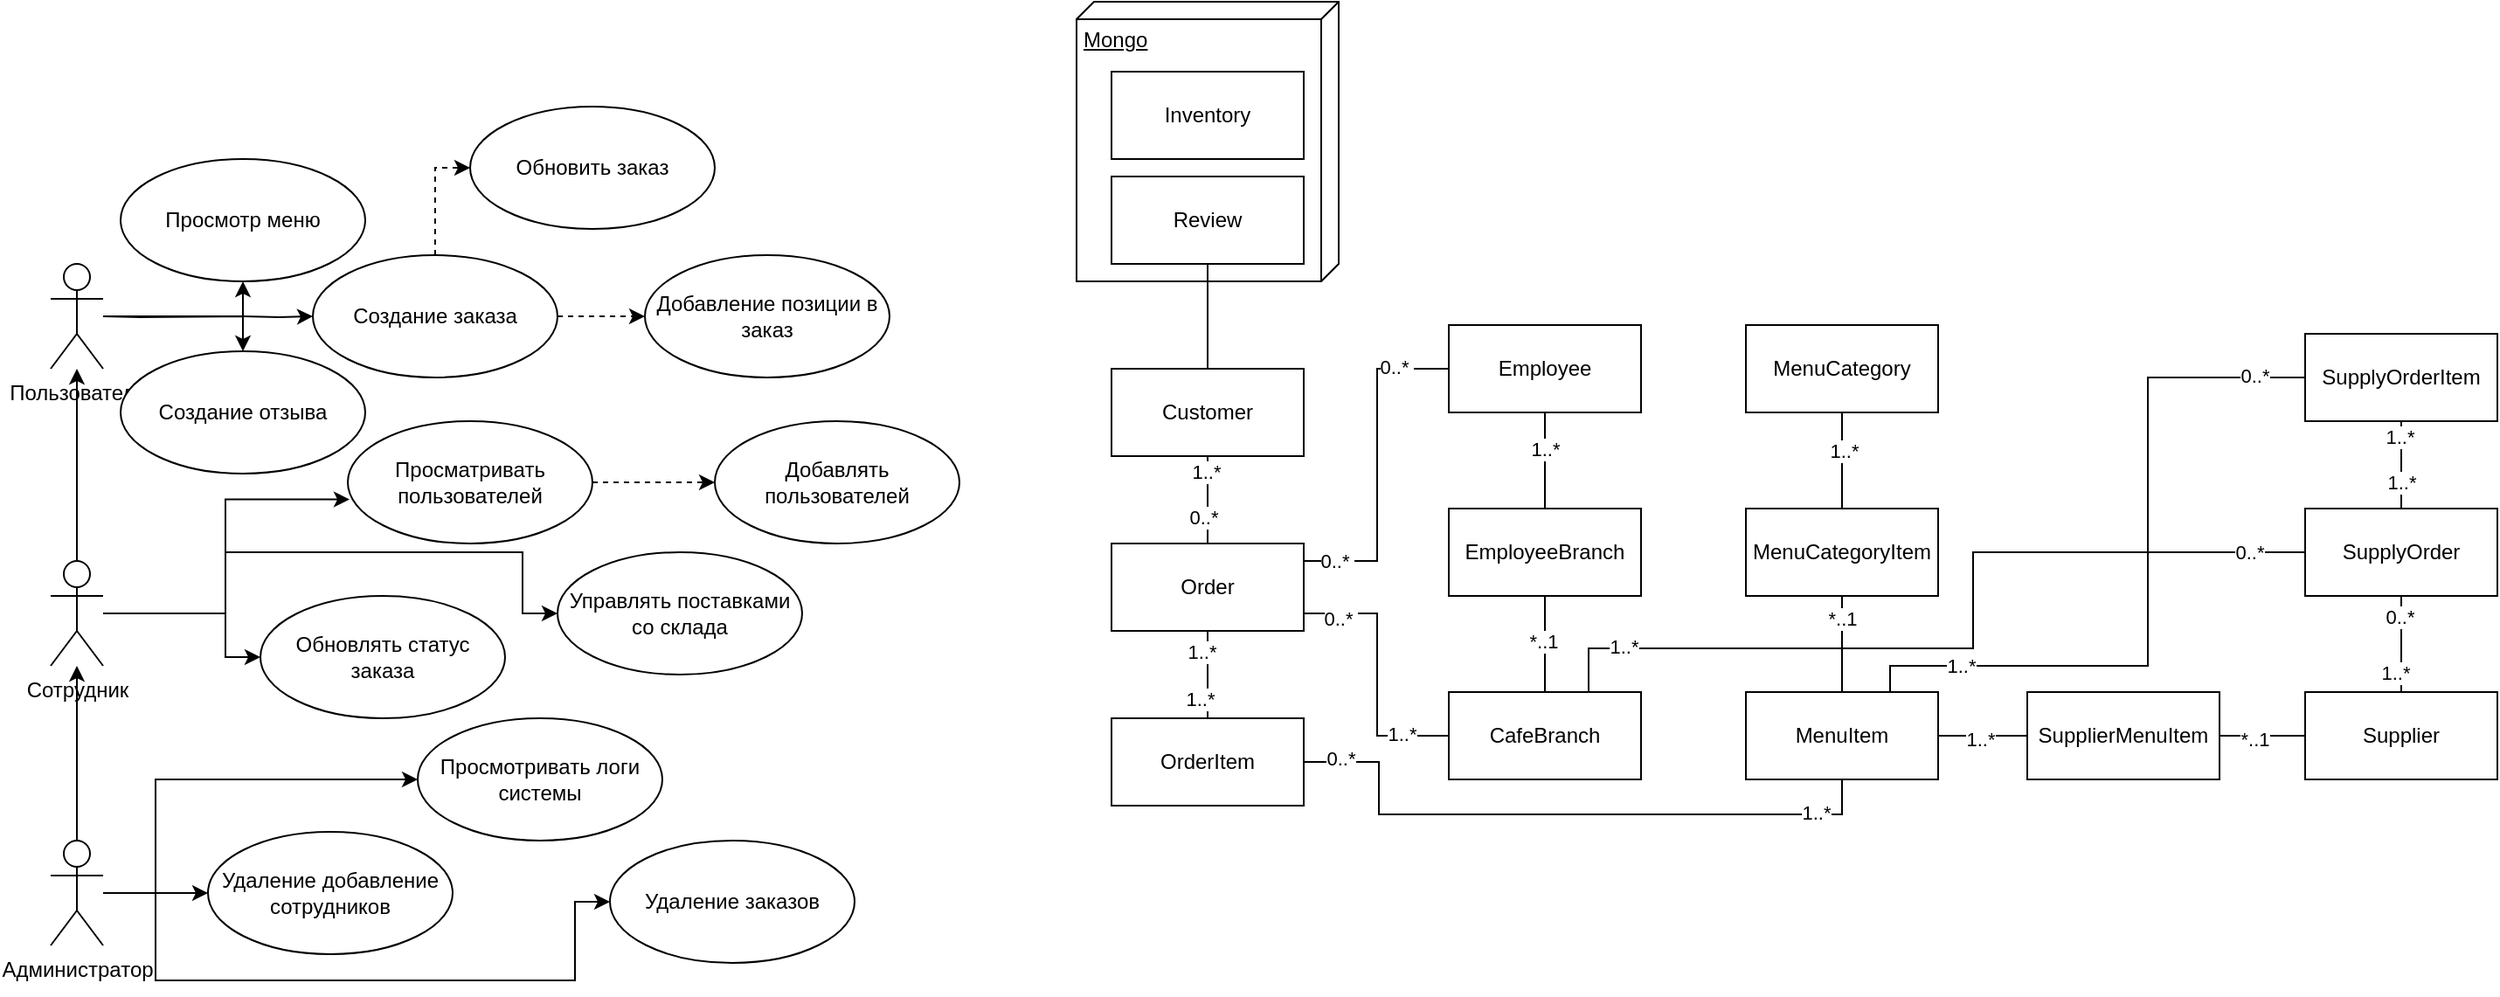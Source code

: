 <mxfile version="28.2.8">
  <diagram name="Страница — 1" id="djsEhYxpMjxXDox6MG1q">
    <mxGraphModel grid="1" page="1" gridSize="10" guides="1" tooltips="1" connect="1" arrows="1" fold="1" pageScale="1" pageWidth="827" pageHeight="1169" math="0" shadow="0">
      <root>
        <mxCell id="0" />
        <mxCell id="1" parent="0" />
        <mxCell id="xkZ7wyemFcCepxY38_9f-55" value="Mongo" style="verticalAlign=top;align=left;spacingTop=8;spacingLeft=2;spacingRight=12;shape=cube;size=10;direction=south;fontStyle=4;html=1;whiteSpace=wrap;" vertex="1" parent="1">
          <mxGeometry x="697" width="150" height="160" as="geometry" />
        </mxCell>
        <mxCell id="xkZ7wyemFcCepxY38_9f-11" style="edgeStyle=orthogonalEdgeStyle;rounded=0;orthogonalLoop=1;jettySize=auto;html=1;entryX=0.5;entryY=1;entryDx=0;entryDy=0;" edge="1" parent="1" source="8It-VFnCqRDUHbPrPyhh-1" target="8It-VFnCqRDUHbPrPyhh-7">
          <mxGeometry relative="1" as="geometry" />
        </mxCell>
        <mxCell id="8It-VFnCqRDUHbPrPyhh-1" value="Пользователь" style="shape=umlActor;verticalLabelPosition=bottom;verticalAlign=top;html=1;" vertex="1" parent="1">
          <mxGeometry x="110" y="150" width="30" height="60" as="geometry" />
        </mxCell>
        <mxCell id="8It-VFnCqRDUHbPrPyhh-6" value="" style="edgeStyle=orthogonalEdgeStyle;rounded=0;orthogonalLoop=1;jettySize=auto;html=1;" edge="1" parent="1" source="8It-VFnCqRDUHbPrPyhh-2" target="8It-VFnCqRDUHbPrPyhh-1">
          <mxGeometry relative="1" as="geometry" />
        </mxCell>
        <mxCell id="xkZ7wyemFcCepxY38_9f-7" style="edgeStyle=orthogonalEdgeStyle;rounded=0;orthogonalLoop=1;jettySize=auto;html=1;entryX=0;entryY=0.5;entryDx=0;entryDy=0;" edge="1" parent="1" source="8It-VFnCqRDUHbPrPyhh-2" target="xkZ7wyemFcCepxY38_9f-3">
          <mxGeometry relative="1" as="geometry">
            <Array as="points">
              <mxPoint x="210" y="350" />
              <mxPoint x="210" y="375" />
            </Array>
          </mxGeometry>
        </mxCell>
        <mxCell id="xkZ7wyemFcCepxY38_9f-8" style="edgeStyle=orthogonalEdgeStyle;rounded=0;orthogonalLoop=1;jettySize=auto;html=1;entryX=0.007;entryY=0.64;entryDx=0;entryDy=0;entryPerimeter=0;" edge="1" parent="1" source="8It-VFnCqRDUHbPrPyhh-2" target="xkZ7wyemFcCepxY38_9f-1">
          <mxGeometry relative="1" as="geometry" />
        </mxCell>
        <mxCell id="xkZ7wyemFcCepxY38_9f-10" style="edgeStyle=orthogonalEdgeStyle;rounded=0;orthogonalLoop=1;jettySize=auto;html=1;entryX=0;entryY=0.5;entryDx=0;entryDy=0;" edge="1" parent="1" source="8It-VFnCqRDUHbPrPyhh-2" target="xkZ7wyemFcCepxY38_9f-2">
          <mxGeometry relative="1" as="geometry">
            <Array as="points">
              <mxPoint x="210" y="350" />
              <mxPoint x="210" y="315" />
              <mxPoint x="380" y="315" />
              <mxPoint x="380" y="350" />
            </Array>
          </mxGeometry>
        </mxCell>
        <mxCell id="8It-VFnCqRDUHbPrPyhh-2" value="Сотрудник" style="shape=umlActor;verticalLabelPosition=bottom;verticalAlign=top;html=1;" vertex="1" parent="1">
          <mxGeometry x="110" y="320" width="30" height="60" as="geometry" />
        </mxCell>
        <mxCell id="8It-VFnCqRDUHbPrPyhh-5" value="" style="edgeStyle=orthogonalEdgeStyle;rounded=0;orthogonalLoop=1;jettySize=auto;html=1;" edge="1" parent="1" source="8It-VFnCqRDUHbPrPyhh-3" target="8It-VFnCqRDUHbPrPyhh-2">
          <mxGeometry relative="1" as="geometry" />
        </mxCell>
        <mxCell id="xkZ7wyemFcCepxY38_9f-15" value="" style="edgeStyle=orthogonalEdgeStyle;rounded=0;orthogonalLoop=1;jettySize=auto;html=1;" edge="1" parent="1" source="8It-VFnCqRDUHbPrPyhh-3" target="xkZ7wyemFcCepxY38_9f-12">
          <mxGeometry relative="1" as="geometry" />
        </mxCell>
        <mxCell id="xkZ7wyemFcCepxY38_9f-16" style="edgeStyle=orthogonalEdgeStyle;rounded=0;orthogonalLoop=1;jettySize=auto;html=1;entryX=0;entryY=0.5;entryDx=0;entryDy=0;" edge="1" parent="1" source="8It-VFnCqRDUHbPrPyhh-3" target="xkZ7wyemFcCepxY38_9f-14">
          <mxGeometry relative="1" as="geometry">
            <Array as="points">
              <mxPoint x="170" y="510" />
              <mxPoint x="170" y="445" />
            </Array>
          </mxGeometry>
        </mxCell>
        <mxCell id="xkZ7wyemFcCepxY38_9f-17" style="edgeStyle=orthogonalEdgeStyle;rounded=0;orthogonalLoop=1;jettySize=auto;html=1;entryX=0;entryY=0.5;entryDx=0;entryDy=0;" edge="1" parent="1" target="xkZ7wyemFcCepxY38_9f-13">
          <mxGeometry relative="1" as="geometry">
            <mxPoint x="170" y="510" as="sourcePoint" />
            <Array as="points">
              <mxPoint x="170" y="560" />
              <mxPoint x="410" y="560" />
              <mxPoint x="410" y="515" />
            </Array>
          </mxGeometry>
        </mxCell>
        <mxCell id="8It-VFnCqRDUHbPrPyhh-3" value="Администратор" style="shape=umlActor;verticalLabelPosition=bottom;verticalAlign=top;html=1;" vertex="1" parent="1">
          <mxGeometry x="110" y="480" width="30" height="60" as="geometry" />
        </mxCell>
        <mxCell id="8It-VFnCqRDUHbPrPyhh-7" value="Просмотр меню" style="ellipse;whiteSpace=wrap;html=1;" vertex="1" parent="1">
          <mxGeometry x="150" y="90" width="140" height="70" as="geometry" />
        </mxCell>
        <mxCell id="8It-VFnCqRDUHbPrPyhh-14" value="" style="edgeStyle=orthogonalEdgeStyle;rounded=0;orthogonalLoop=1;jettySize=auto;html=1;dashed=1;" edge="1" parent="1" source="8It-VFnCqRDUHbPrPyhh-8" target="8It-VFnCqRDUHbPrPyhh-13">
          <mxGeometry relative="1" as="geometry" />
        </mxCell>
        <mxCell id="xkZ7wyemFcCepxY38_9f-81" style="edgeStyle=orthogonalEdgeStyle;rounded=0;orthogonalLoop=1;jettySize=auto;html=1;entryX=0;entryY=0.5;entryDx=0;entryDy=0;dashed=1;" edge="1" parent="1" source="8It-VFnCqRDUHbPrPyhh-8" target="xkZ7wyemFcCepxY38_9f-80">
          <mxGeometry relative="1" as="geometry" />
        </mxCell>
        <mxCell id="8It-VFnCqRDUHbPrPyhh-8" value="Создание заказа" style="ellipse;whiteSpace=wrap;html=1;" vertex="1" parent="1">
          <mxGeometry x="260" y="145" width="140" height="70" as="geometry" />
        </mxCell>
        <mxCell id="8It-VFnCqRDUHbPrPyhh-12" value="" style="edgeStyle=orthogonalEdgeStyle;rounded=0;orthogonalLoop=1;jettySize=auto;html=1;entryX=0;entryY=0.5;entryDx=0;entryDy=0;" edge="1" parent="1" target="8It-VFnCqRDUHbPrPyhh-8">
          <mxGeometry relative="1" as="geometry">
            <mxPoint x="220" y="180" as="sourcePoint" />
            <mxPoint x="230" y="120" as="targetPoint" />
          </mxGeometry>
        </mxCell>
        <mxCell id="8It-VFnCqRDUHbPrPyhh-13" value="Добавление позиции в заказ" style="ellipse;whiteSpace=wrap;html=1;" vertex="1" parent="1">
          <mxGeometry x="450" y="145" width="140" height="70" as="geometry" />
        </mxCell>
        <mxCell id="8It-VFnCqRDUHbPrPyhh-15" value="Создание отзыва" style="ellipse;whiteSpace=wrap;html=1;" vertex="1" parent="1">
          <mxGeometry x="150" y="200" width="140" height="70" as="geometry" />
        </mxCell>
        <mxCell id="8It-VFnCqRDUHbPrPyhh-16" value="" style="edgeStyle=orthogonalEdgeStyle;rounded=0;orthogonalLoop=1;jettySize=auto;html=1;entryX=0.5;entryY=0;entryDx=0;entryDy=0;" edge="1" parent="1" target="8It-VFnCqRDUHbPrPyhh-15">
          <mxGeometry relative="1" as="geometry">
            <mxPoint x="140" y="180" as="sourcePoint" />
            <mxPoint x="270" y="120" as="targetPoint" />
          </mxGeometry>
        </mxCell>
        <mxCell id="xkZ7wyemFcCepxY38_9f-6" value="" style="edgeStyle=orthogonalEdgeStyle;rounded=0;orthogonalLoop=1;jettySize=auto;html=1;dashed=1;" edge="1" parent="1" source="xkZ7wyemFcCepxY38_9f-1" target="xkZ7wyemFcCepxY38_9f-5">
          <mxGeometry relative="1" as="geometry" />
        </mxCell>
        <mxCell id="xkZ7wyemFcCepxY38_9f-1" value="Просматривать пользователей" style="ellipse;whiteSpace=wrap;html=1;" vertex="1" parent="1">
          <mxGeometry x="280" y="240" width="140" height="70" as="geometry" />
        </mxCell>
        <mxCell id="xkZ7wyemFcCepxY38_9f-2" value="Управлять поставками со склада" style="ellipse;whiteSpace=wrap;html=1;" vertex="1" parent="1">
          <mxGeometry x="400" y="315" width="140" height="70" as="geometry" />
        </mxCell>
        <mxCell id="xkZ7wyemFcCepxY38_9f-3" value="Обновлять статус заказа" style="ellipse;whiteSpace=wrap;html=1;" vertex="1" parent="1">
          <mxGeometry x="230" y="340" width="140" height="70" as="geometry" />
        </mxCell>
        <mxCell id="xkZ7wyemFcCepxY38_9f-5" value="Добавлять пользователей" style="ellipse;whiteSpace=wrap;html=1;" vertex="1" parent="1">
          <mxGeometry x="490" y="240" width="140" height="70" as="geometry" />
        </mxCell>
        <mxCell id="xkZ7wyemFcCepxY38_9f-12" value="Удаление добавление сотрудников" style="ellipse;whiteSpace=wrap;html=1;" vertex="1" parent="1">
          <mxGeometry x="200" y="475" width="140" height="70" as="geometry" />
        </mxCell>
        <mxCell id="xkZ7wyemFcCepxY38_9f-13" value="Удаление заказов" style="ellipse;whiteSpace=wrap;html=1;" vertex="1" parent="1">
          <mxGeometry x="430" y="480" width="140" height="70" as="geometry" />
        </mxCell>
        <mxCell id="xkZ7wyemFcCepxY38_9f-14" value="Просмотривать логи системы" style="ellipse;whiteSpace=wrap;html=1;" vertex="1" parent="1">
          <mxGeometry x="320" y="410" width="140" height="70" as="geometry" />
        </mxCell>
        <mxCell id="xkZ7wyemFcCepxY38_9f-54" style="edgeStyle=orthogonalEdgeStyle;rounded=0;orthogonalLoop=1;jettySize=auto;html=1;entryX=0.5;entryY=1;entryDx=0;entryDy=0;endArrow=none;endFill=0;" edge="1" parent="1" source="xkZ7wyemFcCepxY38_9f-18" target="xkZ7wyemFcCepxY38_9f-32">
          <mxGeometry relative="1" as="geometry" />
        </mxCell>
        <mxCell id="xkZ7wyemFcCepxY38_9f-18" value="Customer" style="html=1;whiteSpace=wrap;" vertex="1" parent="1">
          <mxGeometry x="717" y="210" width="110" height="50" as="geometry" />
        </mxCell>
        <mxCell id="xkZ7wyemFcCepxY38_9f-46" style="edgeStyle=orthogonalEdgeStyle;rounded=0;orthogonalLoop=1;jettySize=auto;html=1;entryX=1;entryY=0.5;entryDx=0;entryDy=0;endArrow=none;endFill=0;" edge="1" parent="1" source="xkZ7wyemFcCepxY38_9f-19" target="xkZ7wyemFcCepxY38_9f-29">
          <mxGeometry relative="1" as="geometry">
            <Array as="points">
              <mxPoint x="869" y="210" />
              <mxPoint x="869" y="320" />
              <mxPoint x="827" y="320" />
            </Array>
          </mxGeometry>
        </mxCell>
        <mxCell id="xkZ7wyemFcCepxY38_9f-63" value="0..*&amp;nbsp;" style="edgeLabel;html=1;align=center;verticalAlign=middle;resizable=0;points=[];" connectable="0" vertex="1" parent="xkZ7wyemFcCepxY38_9f-46">
          <mxGeometry x="0.68" relative="1" as="geometry">
            <mxPoint as="offset" />
          </mxGeometry>
        </mxCell>
        <mxCell id="xkZ7wyemFcCepxY38_9f-65" value="0..*&amp;nbsp;" style="edgeLabel;html=1;align=center;verticalAlign=middle;resizable=0;points=[];" connectable="0" vertex="1" parent="xkZ7wyemFcCepxY38_9f-46">
          <mxGeometry x="-0.709" y="-1" relative="1" as="geometry">
            <mxPoint as="offset" />
          </mxGeometry>
        </mxCell>
        <mxCell id="xkZ7wyemFcCepxY38_9f-19" value="Employee" style="html=1;whiteSpace=wrap;" vertex="1" parent="1">
          <mxGeometry x="910" y="185" width="110" height="50" as="geometry" />
        </mxCell>
        <mxCell id="xkZ7wyemFcCepxY38_9f-47" style="edgeStyle=orthogonalEdgeStyle;rounded=0;orthogonalLoop=1;jettySize=auto;html=1;entryX=1;entryY=0.5;entryDx=0;entryDy=0;endArrow=none;endFill=0;" edge="1" parent="1" source="xkZ7wyemFcCepxY38_9f-20" target="xkZ7wyemFcCepxY38_9f-29">
          <mxGeometry relative="1" as="geometry">
            <Array as="points">
              <mxPoint x="869" y="420" />
              <mxPoint x="869" y="350" />
              <mxPoint x="827" y="350" />
            </Array>
          </mxGeometry>
        </mxCell>
        <mxCell id="xkZ7wyemFcCepxY38_9f-64" value="0..*&amp;nbsp;" style="edgeLabel;html=1;align=center;verticalAlign=middle;resizable=0;points=[];" connectable="0" vertex="1" parent="xkZ7wyemFcCepxY38_9f-47">
          <mxGeometry x="0.571" y="3" relative="1" as="geometry">
            <mxPoint as="offset" />
          </mxGeometry>
        </mxCell>
        <mxCell id="xkZ7wyemFcCepxY38_9f-67" value="1..*" style="edgeLabel;html=1;align=center;verticalAlign=middle;resizable=0;points=[];" connectable="0" vertex="1" parent="xkZ7wyemFcCepxY38_9f-47">
          <mxGeometry x="-0.672" y="-1" relative="1" as="geometry">
            <mxPoint as="offset" />
          </mxGeometry>
        </mxCell>
        <mxCell id="xkZ7wyemFcCepxY38_9f-51" style="edgeStyle=orthogonalEdgeStyle;rounded=0;orthogonalLoop=1;jettySize=auto;html=1;entryX=0;entryY=0.5;entryDx=0;entryDy=0;endArrow=none;endFill=0;" edge="1" parent="1" source="xkZ7wyemFcCepxY38_9f-20" target="xkZ7wyemFcCepxY38_9f-31">
          <mxGeometry relative="1" as="geometry">
            <Array as="points">
              <mxPoint x="990" y="370" />
              <mxPoint x="1210" y="370" />
              <mxPoint x="1210" y="315" />
            </Array>
          </mxGeometry>
        </mxCell>
        <mxCell id="xkZ7wyemFcCepxY38_9f-74" value="1..*" style="edgeLabel;html=1;align=center;verticalAlign=middle;resizable=0;points=[];" connectable="0" vertex="1" parent="xkZ7wyemFcCepxY38_9f-51">
          <mxGeometry x="-0.816" y="1" relative="1" as="geometry">
            <mxPoint as="offset" />
          </mxGeometry>
        </mxCell>
        <mxCell id="xkZ7wyemFcCepxY38_9f-75" value="0..*" style="edgeLabel;html=1;align=center;verticalAlign=middle;resizable=0;points=[];" connectable="0" vertex="1" parent="xkZ7wyemFcCepxY38_9f-51">
          <mxGeometry x="0.867" relative="1" as="geometry">
            <mxPoint as="offset" />
          </mxGeometry>
        </mxCell>
        <mxCell id="xkZ7wyemFcCepxY38_9f-20" value="CafeBranch" style="html=1;whiteSpace=wrap;" vertex="1" parent="1">
          <mxGeometry x="910" y="395" width="110" height="50" as="geometry" />
        </mxCell>
        <mxCell id="xkZ7wyemFcCepxY38_9f-21" value="MenuCategory" style="html=1;whiteSpace=wrap;" vertex="1" parent="1">
          <mxGeometry x="1080" y="185" width="110" height="50" as="geometry" />
        </mxCell>
        <mxCell id="xkZ7wyemFcCepxY38_9f-35" value="" style="edgeStyle=orthogonalEdgeStyle;rounded=0;orthogonalLoop=1;jettySize=auto;html=1;endArrow=none;endFill=0;" edge="1" parent="1" source="xkZ7wyemFcCepxY38_9f-22" target="xkZ7wyemFcCepxY38_9f-19">
          <mxGeometry relative="1" as="geometry" />
        </mxCell>
        <mxCell id="xkZ7wyemFcCepxY38_9f-56" value="1..*" style="edgeLabel;html=1;align=center;verticalAlign=middle;resizable=0;points=[];" connectable="0" vertex="1" parent="xkZ7wyemFcCepxY38_9f-35">
          <mxGeometry x="0.256" relative="1" as="geometry">
            <mxPoint as="offset" />
          </mxGeometry>
        </mxCell>
        <mxCell id="xkZ7wyemFcCepxY38_9f-36" value="" style="edgeStyle=orthogonalEdgeStyle;rounded=0;orthogonalLoop=1;jettySize=auto;html=1;endArrow=none;endFill=0;" edge="1" parent="1" source="xkZ7wyemFcCepxY38_9f-22" target="xkZ7wyemFcCepxY38_9f-20">
          <mxGeometry relative="1" as="geometry" />
        </mxCell>
        <mxCell id="xkZ7wyemFcCepxY38_9f-57" value="*..1" style="edgeLabel;html=1;align=center;verticalAlign=middle;resizable=0;points=[];" connectable="0" vertex="1" parent="xkZ7wyemFcCepxY38_9f-36">
          <mxGeometry x="-0.062" y="-1" relative="1" as="geometry">
            <mxPoint as="offset" />
          </mxGeometry>
        </mxCell>
        <mxCell id="xkZ7wyemFcCepxY38_9f-22" value="EmployeeBranch" style="html=1;whiteSpace=wrap;" vertex="1" parent="1">
          <mxGeometry x="910" y="290" width="110" height="50" as="geometry" />
        </mxCell>
        <mxCell id="xkZ7wyemFcCepxY38_9f-24" value="MenuItem" style="html=1;whiteSpace=wrap;" vertex="1" parent="1">
          <mxGeometry x="1080" y="395" width="110" height="50" as="geometry" />
        </mxCell>
        <mxCell id="xkZ7wyemFcCepxY38_9f-50" style="edgeStyle=orthogonalEdgeStyle;rounded=0;orthogonalLoop=1;jettySize=auto;html=1;entryX=0.5;entryY=1;entryDx=0;entryDy=0;endArrow=none;endFill=0;" edge="1" parent="1" source="xkZ7wyemFcCepxY38_9f-25" target="xkZ7wyemFcCepxY38_9f-31">
          <mxGeometry relative="1" as="geometry" />
        </mxCell>
        <mxCell id="xkZ7wyemFcCepxY38_9f-72" value="1..*&amp;nbsp;" style="edgeLabel;html=1;align=center;verticalAlign=middle;resizable=0;points=[];" connectable="0" vertex="1" parent="xkZ7wyemFcCepxY38_9f-50">
          <mxGeometry x="-0.59" y="2" relative="1" as="geometry">
            <mxPoint as="offset" />
          </mxGeometry>
        </mxCell>
        <mxCell id="xkZ7wyemFcCepxY38_9f-73" value="0..*" style="edgeLabel;html=1;align=center;verticalAlign=middle;resizable=0;points=[];" connectable="0" vertex="1" parent="xkZ7wyemFcCepxY38_9f-50">
          <mxGeometry x="0.564" y="1" relative="1" as="geometry">
            <mxPoint as="offset" />
          </mxGeometry>
        </mxCell>
        <mxCell id="xkZ7wyemFcCepxY38_9f-25" value="Supplier" style="html=1;whiteSpace=wrap;" vertex="1" parent="1">
          <mxGeometry x="1400" y="395" width="110" height="50" as="geometry" />
        </mxCell>
        <mxCell id="xkZ7wyemFcCepxY38_9f-37" value="" style="edgeStyle=orthogonalEdgeStyle;rounded=0;orthogonalLoop=1;jettySize=auto;html=1;endArrow=none;endFill=0;" edge="1" parent="1" source="xkZ7wyemFcCepxY38_9f-26" target="xkZ7wyemFcCepxY38_9f-21">
          <mxGeometry relative="1" as="geometry" />
        </mxCell>
        <mxCell id="xkZ7wyemFcCepxY38_9f-58" value="1..*" style="edgeLabel;html=1;align=center;verticalAlign=middle;resizable=0;points=[];" connectable="0" vertex="1" parent="xkZ7wyemFcCepxY38_9f-37">
          <mxGeometry x="0.206" y="-1" relative="1" as="geometry">
            <mxPoint as="offset" />
          </mxGeometry>
        </mxCell>
        <mxCell id="xkZ7wyemFcCepxY38_9f-38" value="" style="edgeStyle=orthogonalEdgeStyle;rounded=0;orthogonalLoop=1;jettySize=auto;html=1;endArrow=none;endFill=0;" edge="1" parent="1" source="xkZ7wyemFcCepxY38_9f-26" target="xkZ7wyemFcCepxY38_9f-24">
          <mxGeometry relative="1" as="geometry" />
        </mxCell>
        <mxCell id="xkZ7wyemFcCepxY38_9f-59" value="*..1" style="edgeLabel;html=1;align=center;verticalAlign=middle;resizable=0;points=[];" connectable="0" vertex="1" parent="xkZ7wyemFcCepxY38_9f-38">
          <mxGeometry x="-0.539" relative="1" as="geometry">
            <mxPoint as="offset" />
          </mxGeometry>
        </mxCell>
        <mxCell id="xkZ7wyemFcCepxY38_9f-26" value="MenuCategoryItem" style="html=1;whiteSpace=wrap;" vertex="1" parent="1">
          <mxGeometry x="1080" y="290" width="110" height="50" as="geometry" />
        </mxCell>
        <mxCell id="xkZ7wyemFcCepxY38_9f-40" value="" style="edgeStyle=orthogonalEdgeStyle;rounded=0;orthogonalLoop=1;jettySize=auto;html=1;endArrow=none;endFill=0;" edge="1" parent="1" source="xkZ7wyemFcCepxY38_9f-27" target="xkZ7wyemFcCepxY38_9f-24">
          <mxGeometry relative="1" as="geometry" />
        </mxCell>
        <mxCell id="xkZ7wyemFcCepxY38_9f-60" value="1..*" style="edgeLabel;html=1;align=center;verticalAlign=middle;resizable=0;points=[];" connectable="0" vertex="1" parent="xkZ7wyemFcCepxY38_9f-40">
          <mxGeometry x="0.078" y="2" relative="1" as="geometry">
            <mxPoint as="offset" />
          </mxGeometry>
        </mxCell>
        <mxCell id="xkZ7wyemFcCepxY38_9f-42" style="edgeStyle=orthogonalEdgeStyle;rounded=0;orthogonalLoop=1;jettySize=auto;html=1;entryX=0;entryY=0.5;entryDx=0;entryDy=0;endArrow=none;endFill=0;" edge="1" parent="1" source="xkZ7wyemFcCepxY38_9f-27" target="xkZ7wyemFcCepxY38_9f-25">
          <mxGeometry relative="1" as="geometry" />
        </mxCell>
        <mxCell id="xkZ7wyemFcCepxY38_9f-61" value="*..1" style="edgeLabel;html=1;align=center;verticalAlign=middle;resizable=0;points=[];" connectable="0" vertex="1" parent="xkZ7wyemFcCepxY38_9f-42">
          <mxGeometry x="-0.194" y="-2" relative="1" as="geometry">
            <mxPoint as="offset" />
          </mxGeometry>
        </mxCell>
        <mxCell id="xkZ7wyemFcCepxY38_9f-27" value="SupplierMenuItem" style="html=1;whiteSpace=wrap;" vertex="1" parent="1">
          <mxGeometry x="1241" y="395" width="110" height="50" as="geometry" />
        </mxCell>
        <mxCell id="xkZ7wyemFcCepxY38_9f-48" value="" style="edgeStyle=orthogonalEdgeStyle;rounded=0;orthogonalLoop=1;jettySize=auto;html=1;endArrow=none;endFill=0;" edge="1" parent="1" source="xkZ7wyemFcCepxY38_9f-28" target="xkZ7wyemFcCepxY38_9f-29">
          <mxGeometry relative="1" as="geometry" />
        </mxCell>
        <mxCell id="xkZ7wyemFcCepxY38_9f-68" value="1..*&amp;nbsp;" style="edgeLabel;html=1;align=center;verticalAlign=middle;resizable=0;points=[];" connectable="0" vertex="1" parent="xkZ7wyemFcCepxY38_9f-48">
          <mxGeometry x="0.52" y="2" relative="1" as="geometry">
            <mxPoint as="offset" />
          </mxGeometry>
        </mxCell>
        <mxCell id="xkZ7wyemFcCepxY38_9f-69" value="1..*&amp;nbsp;" style="edgeLabel;html=1;align=center;verticalAlign=middle;resizable=0;points=[];" connectable="0" vertex="1" parent="xkZ7wyemFcCepxY38_9f-48">
          <mxGeometry x="-0.556" y="3" relative="1" as="geometry">
            <mxPoint as="offset" />
          </mxGeometry>
        </mxCell>
        <mxCell id="xkZ7wyemFcCepxY38_9f-49" style="edgeStyle=orthogonalEdgeStyle;rounded=0;orthogonalLoop=1;jettySize=auto;html=1;entryX=0.5;entryY=1;entryDx=0;entryDy=0;endArrow=none;endFill=0;" edge="1" parent="1" source="xkZ7wyemFcCepxY38_9f-28" target="xkZ7wyemFcCepxY38_9f-24">
          <mxGeometry relative="1" as="geometry">
            <Array as="points">
              <mxPoint x="870" y="435" />
              <mxPoint x="870" y="465" />
              <mxPoint x="1135" y="465" />
            </Array>
          </mxGeometry>
        </mxCell>
        <mxCell id="xkZ7wyemFcCepxY38_9f-70" value="1..*" style="edgeLabel;html=1;align=center;verticalAlign=middle;resizable=0;points=[];" connectable="0" vertex="1" parent="xkZ7wyemFcCepxY38_9f-49">
          <mxGeometry x="0.803" y="1" relative="1" as="geometry">
            <mxPoint as="offset" />
          </mxGeometry>
        </mxCell>
        <mxCell id="xkZ7wyemFcCepxY38_9f-71" value="0..*" style="edgeLabel;html=1;align=center;verticalAlign=middle;resizable=0;points=[];" connectable="0" vertex="1" parent="xkZ7wyemFcCepxY38_9f-49">
          <mxGeometry x="-0.883" y="2" relative="1" as="geometry">
            <mxPoint as="offset" />
          </mxGeometry>
        </mxCell>
        <mxCell id="xkZ7wyemFcCepxY38_9f-28" value="OrderItem" style="html=1;whiteSpace=wrap;" vertex="1" parent="1">
          <mxGeometry x="717" y="410" width="110" height="50" as="geometry" />
        </mxCell>
        <mxCell id="xkZ7wyemFcCepxY38_9f-45" value="" style="edgeStyle=orthogonalEdgeStyle;rounded=0;orthogonalLoop=1;jettySize=auto;html=1;endArrow=none;endFill=0;" edge="1" parent="1" source="xkZ7wyemFcCepxY38_9f-29" target="xkZ7wyemFcCepxY38_9f-18">
          <mxGeometry relative="1" as="geometry" />
        </mxCell>
        <mxCell id="xkZ7wyemFcCepxY38_9f-62" value="0..*&amp;nbsp;" style="edgeLabel;html=1;align=center;verticalAlign=middle;resizable=0;points=[];" connectable="0" vertex="1" parent="xkZ7wyemFcCepxY38_9f-45">
          <mxGeometry x="-0.39" y="1" relative="1" as="geometry">
            <mxPoint as="offset" />
          </mxGeometry>
        </mxCell>
        <mxCell id="xkZ7wyemFcCepxY38_9f-66" value="1..*" style="edgeLabel;html=1;align=center;verticalAlign=middle;resizable=0;points=[];" connectable="0" vertex="1" parent="xkZ7wyemFcCepxY38_9f-45">
          <mxGeometry x="0.63" y="1" relative="1" as="geometry">
            <mxPoint as="offset" />
          </mxGeometry>
        </mxCell>
        <mxCell id="xkZ7wyemFcCepxY38_9f-29" value="Order" style="html=1;whiteSpace=wrap;" vertex="1" parent="1">
          <mxGeometry x="717" y="310" width="110" height="50" as="geometry" />
        </mxCell>
        <mxCell id="xkZ7wyemFcCepxY38_9f-30" value="Inventory" style="html=1;whiteSpace=wrap;" vertex="1" parent="1">
          <mxGeometry x="717" y="40" width="110" height="50" as="geometry" />
        </mxCell>
        <mxCell id="xkZ7wyemFcCepxY38_9f-52" style="edgeStyle=orthogonalEdgeStyle;rounded=0;orthogonalLoop=1;jettySize=auto;html=1;entryX=0.5;entryY=1;entryDx=0;entryDy=0;endArrow=none;endFill=0;" edge="1" parent="1" source="xkZ7wyemFcCepxY38_9f-31" target="xkZ7wyemFcCepxY38_9f-33">
          <mxGeometry relative="1" as="geometry" />
        </mxCell>
        <mxCell id="xkZ7wyemFcCepxY38_9f-78" value="1..*" style="edgeLabel;html=1;align=center;verticalAlign=middle;resizable=0;points=[];" connectable="0" vertex="1" parent="xkZ7wyemFcCepxY38_9f-52">
          <mxGeometry x="0.63" y="1" relative="1" as="geometry">
            <mxPoint as="offset" />
          </mxGeometry>
        </mxCell>
        <mxCell id="xkZ7wyemFcCepxY38_9f-79" value="1..*" style="edgeLabel;html=1;align=center;verticalAlign=middle;resizable=0;points=[];" connectable="0" vertex="1" parent="xkZ7wyemFcCepxY38_9f-52">
          <mxGeometry x="-0.39" relative="1" as="geometry">
            <mxPoint as="offset" />
          </mxGeometry>
        </mxCell>
        <mxCell id="xkZ7wyemFcCepxY38_9f-31" value="SupplyOrder" style="html=1;whiteSpace=wrap;" vertex="1" parent="1">
          <mxGeometry x="1400" y="290" width="110" height="50" as="geometry" />
        </mxCell>
        <mxCell id="xkZ7wyemFcCepxY38_9f-32" value="Review" style="html=1;whiteSpace=wrap;" vertex="1" parent="1">
          <mxGeometry x="717" y="100" width="110" height="50" as="geometry" />
        </mxCell>
        <mxCell id="xkZ7wyemFcCepxY38_9f-53" style="edgeStyle=orthogonalEdgeStyle;rounded=0;orthogonalLoop=1;jettySize=auto;html=1;entryX=0.75;entryY=0;entryDx=0;entryDy=0;endArrow=none;endFill=0;" edge="1" parent="1" source="xkZ7wyemFcCepxY38_9f-33" target="xkZ7wyemFcCepxY38_9f-24">
          <mxGeometry relative="1" as="geometry">
            <Array as="points">
              <mxPoint x="1310" y="215" />
              <mxPoint x="1310" y="380" />
              <mxPoint x="1163" y="380" />
            </Array>
          </mxGeometry>
        </mxCell>
        <mxCell id="xkZ7wyemFcCepxY38_9f-76" value="1..*" style="edgeLabel;html=1;align=center;verticalAlign=middle;resizable=0;points=[];" connectable="0" vertex="1" parent="xkZ7wyemFcCepxY38_9f-53">
          <mxGeometry x="0.733" y="-2" relative="1" as="geometry">
            <mxPoint y="2" as="offset" />
          </mxGeometry>
        </mxCell>
        <mxCell id="xkZ7wyemFcCepxY38_9f-77" value="0..*" style="edgeLabel;html=1;align=center;verticalAlign=middle;resizable=0;points=[];" connectable="0" vertex="1" parent="xkZ7wyemFcCepxY38_9f-53">
          <mxGeometry x="-0.86" y="-1" relative="1" as="geometry">
            <mxPoint as="offset" />
          </mxGeometry>
        </mxCell>
        <mxCell id="xkZ7wyemFcCepxY38_9f-33" value="SupplyOrderItem" style="html=1;whiteSpace=wrap;" vertex="1" parent="1">
          <mxGeometry x="1400" y="190" width="110" height="50" as="geometry" />
        </mxCell>
        <mxCell id="xkZ7wyemFcCepxY38_9f-80" value="Обновить заказ" style="ellipse;whiteSpace=wrap;html=1;" vertex="1" parent="1">
          <mxGeometry x="350" y="60" width="140" height="70" as="geometry" />
        </mxCell>
      </root>
    </mxGraphModel>
  </diagram>
</mxfile>
